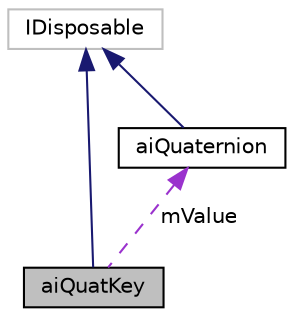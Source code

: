 digraph "aiQuatKey"
{
  edge [fontname="Helvetica",fontsize="10",labelfontname="Helvetica",labelfontsize="10"];
  node [fontname="Helvetica",fontsize="10",shape=record];
  Node1 [label="aiQuatKey",height=0.2,width=0.4,color="black", fillcolor="grey75", style="filled", fontcolor="black"];
  Node2 -> Node1 [dir="back",color="midnightblue",fontsize="10",style="solid",fontname="Helvetica"];
  Node2 [label="IDisposable",height=0.2,width=0.4,color="grey75", fillcolor="white", style="filled"];
  Node3 -> Node1 [dir="back",color="darkorchid3",fontsize="10",style="dashed",label=" mValue" ,fontname="Helvetica"];
  Node3 [label="aiQuaternion",height=0.2,width=0.4,color="black", fillcolor="white", style="filled",URL="$structai_quaternion.html"];
  Node2 -> Node3 [dir="back",color="midnightblue",fontsize="10",style="solid",fontname="Helvetica"];
}
